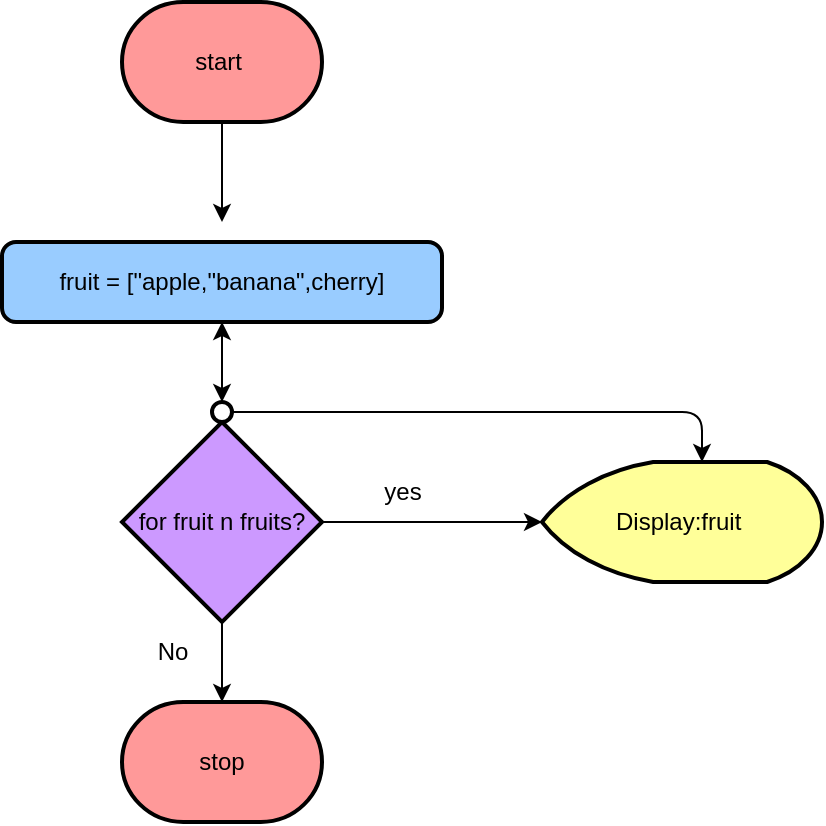 <mxfile>
    <diagram id="V3zJdU6jEQkYkxJA9Yih" name="Page-1">
        <mxGraphModel dx="1176" dy="635" grid="1" gridSize="10" guides="1" tooltips="1" connect="1" arrows="1" fold="1" page="1" pageScale="1" pageWidth="850" pageHeight="1100" math="0" shadow="0">
            <root>
                <mxCell id="0"/>
                <mxCell id="1" parent="0"/>
                <mxCell id="8" style="edgeStyle=none;html=1;exitX=0.5;exitY=1;exitDx=0;exitDy=0;exitPerimeter=0;" parent="1" source="2" edge="1">
                    <mxGeometry relative="1" as="geometry">
                        <mxPoint x="320" y="150" as="targetPoint"/>
                    </mxGeometry>
                </mxCell>
                <mxCell id="2" value="start&amp;nbsp;" style="strokeWidth=2;html=1;shape=mxgraph.flowchart.terminator;whiteSpace=wrap;fillColor=#FF9999;" parent="1" vertex="1">
                    <mxGeometry x="270" y="40" width="100" height="60" as="geometry"/>
                </mxCell>
                <mxCell id="3" value="fruit = [&quot;apple,&quot;banana&quot;,cherry]" style="rounded=1;whiteSpace=wrap;html=1;absoluteArcSize=1;arcSize=14;strokeWidth=2;fillColor=#99CCFF;" parent="1" vertex="1">
                    <mxGeometry x="210" y="160" width="220" height="40" as="geometry"/>
                </mxCell>
                <mxCell id="5" value="&lt;span style=&quot;color: rgb(0, 0, 0);&quot;&gt;Display:fruit&amp;nbsp;&lt;/span&gt;" style="strokeWidth=2;html=1;shape=mxgraph.flowchart.display;whiteSpace=wrap;fillColor=#FFFF99;" parent="1" vertex="1">
                    <mxGeometry x="480" y="270" width="140" height="60" as="geometry"/>
                </mxCell>
                <mxCell id="17" value="" style="edgeStyle=none;html=1;" edge="1" parent="1" source="6" target="3">
                    <mxGeometry relative="1" as="geometry"/>
                </mxCell>
                <mxCell id="6" value="for fruit n fruits?" style="strokeWidth=2;html=1;shape=mxgraph.flowchart.decision;whiteSpace=wrap;fillColor=#CC99FF;" parent="1" vertex="1">
                    <mxGeometry x="270" y="250" width="100" height="100" as="geometry"/>
                </mxCell>
                <mxCell id="7" value="stop" style="strokeWidth=2;html=1;shape=mxgraph.flowchart.terminator;whiteSpace=wrap;fillColor=#FF9999;" parent="1" vertex="1">
                    <mxGeometry x="270" y="390" width="100" height="60" as="geometry"/>
                </mxCell>
                <mxCell id="12" style="edgeStyle=none;html=1;exitX=1;exitY=0.5;exitDx=0;exitDy=0;exitPerimeter=0;" parent="1" source="9" edge="1">
                    <mxGeometry relative="1" as="geometry">
                        <mxPoint x="560" y="270" as="targetPoint"/>
                        <Array as="points">
                            <mxPoint x="560" y="245"/>
                        </Array>
                    </mxGeometry>
                </mxCell>
                <mxCell id="9" value="" style="strokeWidth=2;html=1;shape=mxgraph.flowchart.start_2;whiteSpace=wrap;" parent="1" vertex="1">
                    <mxGeometry x="315" y="240" width="10" height="10" as="geometry"/>
                </mxCell>
                <mxCell id="11" style="edgeStyle=none;html=1;exitX=0.5;exitY=1;exitDx=0;exitDy=0;entryX=0.5;entryY=0;entryDx=0;entryDy=0;entryPerimeter=0;" parent="1" source="3" target="9" edge="1">
                    <mxGeometry relative="1" as="geometry"/>
                </mxCell>
                <mxCell id="13" style="edgeStyle=none;html=1;entryX=0.5;entryY=0;entryDx=0;entryDy=0;entryPerimeter=0;" parent="1" source="6" target="7" edge="1">
                    <mxGeometry relative="1" as="geometry"/>
                </mxCell>
                <mxCell id="14" style="edgeStyle=none;html=1;entryX=0;entryY=0.5;entryDx=0;entryDy=0;entryPerimeter=0;" parent="1" source="6" target="5" edge="1">
                    <mxGeometry relative="1" as="geometry"/>
                </mxCell>
                <mxCell id="15" value="No" style="text;html=1;align=center;verticalAlign=middle;resizable=0;points=[];autosize=1;strokeColor=none;fillColor=none;" parent="1" vertex="1">
                    <mxGeometry x="275" y="350" width="40" height="30" as="geometry"/>
                </mxCell>
                <mxCell id="16" value="yes" style="text;html=1;align=center;verticalAlign=middle;resizable=0;points=[];autosize=1;strokeColor=none;fillColor=none;" parent="1" vertex="1">
                    <mxGeometry x="390" y="270" width="40" height="30" as="geometry"/>
                </mxCell>
            </root>
        </mxGraphModel>
    </diagram>
</mxfile>